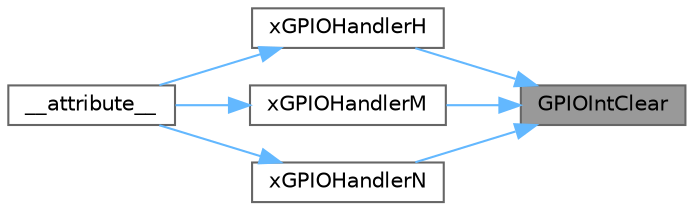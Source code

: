 digraph "GPIOIntClear"
{
 // LATEX_PDF_SIZE
  bgcolor="transparent";
  edge [fontname=Helvetica,fontsize=10,labelfontname=Helvetica,labelfontsize=10];
  node [fontname=Helvetica,fontsize=10,shape=box,height=0.2,width=0.4];
  rankdir="RL";
  Node1 [id="Node000001",label="GPIOIntClear",height=0.2,width=0.4,color="gray40", fillcolor="grey60", style="filled", fontcolor="black",tooltip=" "];
  Node1 -> Node2 [id="edge1_Node000001_Node000002",dir="back",color="steelblue1",style="solid",tooltip=" "];
  Node2 [id="Node000002",label="xGPIOHandlerH",height=0.2,width=0.4,color="grey40", fillcolor="white", style="filled",URL="$group__motor.html#gafcf62509553f63c5a7bf44e7d61c960b",tooltip="GPIO Port H Interrupt Handler."];
  Node2 -> Node3 [id="edge2_Node000002_Node000003",dir="back",color="steelblue1",style="solid",tooltip=" "];
  Node3 [id="Node000003",label="__attribute__",height=0.2,width=0.4,color="grey40", fillcolor="white", style="filled",URL="$startup__gcc_8c.html#ac301d0df9e7ae88a8033eb61344b22c5",tooltip=" "];
  Node1 -> Node4 [id="edge3_Node000001_Node000004",dir="back",color="steelblue1",style="solid",tooltip=" "];
  Node4 [id="Node000004",label="xGPIOHandlerM",height=0.2,width=0.4,color="grey40", fillcolor="white", style="filled",URL="$group__motor.html#gaf3d16f19c3510a10f87fc0bcf1e57918",tooltip="GPIO Port M Interrupt Handler."];
  Node4 -> Node3 [id="edge4_Node000004_Node000003",dir="back",color="steelblue1",style="solid",tooltip=" "];
  Node1 -> Node5 [id="edge5_Node000001_Node000005",dir="back",color="steelblue1",style="solid",tooltip=" "];
  Node5 [id="Node000005",label="xGPIOHandlerN",height=0.2,width=0.4,color="grey40", fillcolor="white", style="filled",URL="$group__motor.html#gab522aa5b63f839693f4c5f1da54dde72",tooltip="GPIO Port N Interrupt Handler."];
  Node5 -> Node3 [id="edge6_Node000005_Node000003",dir="back",color="steelblue1",style="solid",tooltip=" "];
}
